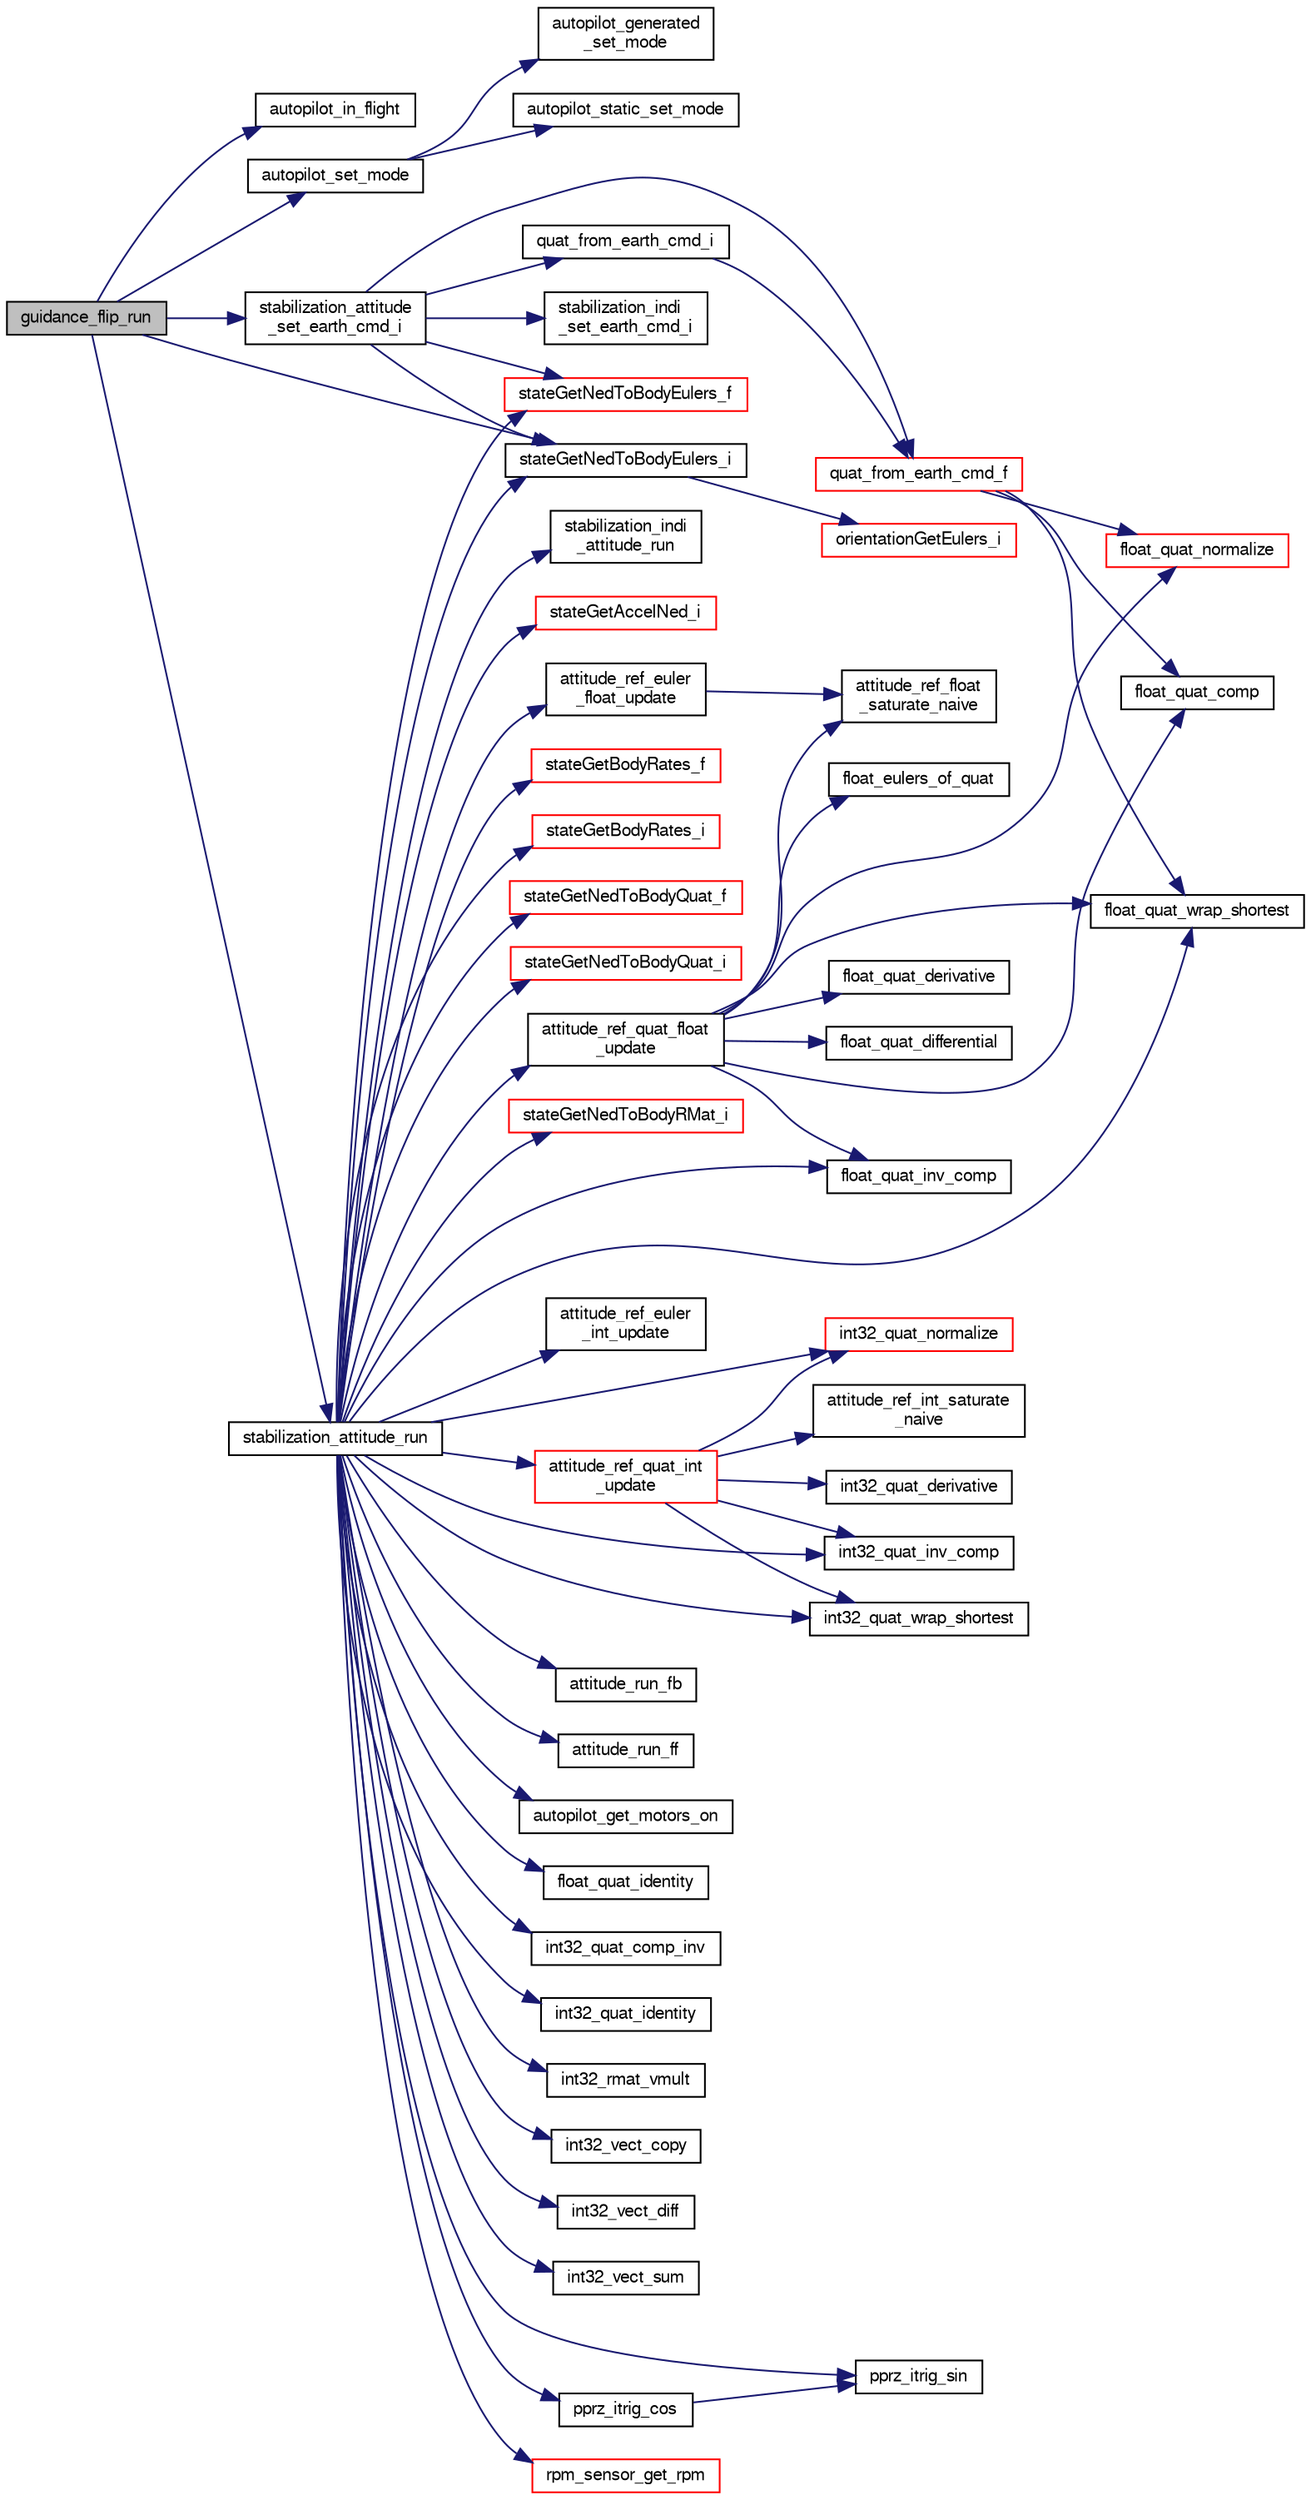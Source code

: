 digraph "guidance_flip_run"
{
  edge [fontname="FreeSans",fontsize="10",labelfontname="FreeSans",labelfontsize="10"];
  node [fontname="FreeSans",fontsize="10",shape=record];
  rankdir="LR";
  Node1 [label="guidance_flip_run",height=0.2,width=0.4,color="black", fillcolor="grey75", style="filled", fontcolor="black"];
  Node1 -> Node2 [color="midnightblue",fontsize="10",style="solid",fontname="FreeSans"];
  Node2 [label="autopilot_in_flight",height=0.2,width=0.4,color="black", fillcolor="white", style="filled",URL="$autopilot_8c.html#aa0968d46fbee148348a7e062afac69a6",tooltip="get in_flight flag "];
  Node1 -> Node3 [color="midnightblue",fontsize="10",style="solid",fontname="FreeSans"];
  Node3 [label="autopilot_set_mode",height=0.2,width=0.4,color="black", fillcolor="white", style="filled",URL="$autopilot_8c.html#a1b657630df5b70390e96f4964390210a",tooltip="set autopilot mode "];
  Node3 -> Node4 [color="midnightblue",fontsize="10",style="solid",fontname="FreeSans"];
  Node4 [label="autopilot_generated\l_set_mode",height=0.2,width=0.4,color="black", fillcolor="white", style="filled",URL="$fixedwing_2autopilot__generated_8c.html#a2a352534b34a60927d75719902d2cffc"];
  Node3 -> Node5 [color="midnightblue",fontsize="10",style="solid",fontname="FreeSans"];
  Node5 [label="autopilot_static_set_mode",height=0.2,width=0.4,color="black", fillcolor="white", style="filled",URL="$fixedwing_2autopilot__static_8c.html#af7eb08dcaaeb9f55fe1b77230b0e78c3"];
  Node1 -> Node6 [color="midnightblue",fontsize="10",style="solid",fontname="FreeSans"];
  Node6 [label="stabilization_attitude_run",height=0.2,width=0.4,color="black", fillcolor="white", style="filled",URL="$rotorcraft_2stabilization_2stabilization__attitude_8h.html#add1138c9aae1adaafdb42ddf2f0c039a"];
  Node6 -> Node7 [color="midnightblue",fontsize="10",style="solid",fontname="FreeSans"];
  Node7 [label="attitude_ref_euler\l_float_update",height=0.2,width=0.4,color="black", fillcolor="white", style="filled",URL="$stabilization__attitude__ref__euler__float_8c.html#aa06a66885cd25a47ac9efc8664f29f0a"];
  Node7 -> Node8 [color="midnightblue",fontsize="10",style="solid",fontname="FreeSans"];
  Node8 [label="attitude_ref_float\l_saturate_naive",height=0.2,width=0.4,color="black", fillcolor="white", style="filled",URL="$attitude__ref__saturate__naive_8h.html#aa0f93b3e44169518f24759b497a97275"];
  Node6 -> Node9 [color="midnightblue",fontsize="10",style="solid",fontname="FreeSans"];
  Node9 [label="attitude_ref_euler\l_int_update",height=0.2,width=0.4,color="black", fillcolor="white", style="filled",URL="$stabilization__attitude__ref__euler__int_8c.html#a041606d24b535f7020178ae487e069d5",tooltip="Propagate reference model. "];
  Node6 -> Node10 [color="midnightblue",fontsize="10",style="solid",fontname="FreeSans"];
  Node10 [label="attitude_ref_quat_float\l_update",height=0.2,width=0.4,color="black", fillcolor="white", style="filled",URL="$stabilization__attitude__ref__quat__float_8c.html#a6246617981d4269af34291dafdd9f1e3"];
  Node10 -> Node11 [color="midnightblue",fontsize="10",style="solid",fontname="FreeSans"];
  Node11 [label="float_quat_derivative",height=0.2,width=0.4,color="black", fillcolor="white", style="filled",URL="$group__math__algebra__float.html#gaf9863ba4e0718dd826af1bf1bf891aaa",tooltip="Quaternion derivative from rotational velocity. "];
  Node10 -> Node12 [color="midnightblue",fontsize="10",style="solid",fontname="FreeSans"];
  Node12 [label="float_quat_differential",height=0.2,width=0.4,color="black", fillcolor="white", style="filled",URL="$group__math__algebra__float.html#gaf1db25a69e0a8c04c7a9987a4455d164",tooltip="Delta rotation quaternion with constant angular rates. "];
  Node10 -> Node13 [color="midnightblue",fontsize="10",style="solid",fontname="FreeSans"];
  Node13 [label="float_quat_comp",height=0.2,width=0.4,color="black", fillcolor="white", style="filled",URL="$group__math__algebra__float.html#gaf182e4cea0a80278a3b2856331095ff6",tooltip="Composition (multiplication) of two quaternions. "];
  Node10 -> Node14 [color="midnightblue",fontsize="10",style="solid",fontname="FreeSans"];
  Node14 [label="float_quat_normalize",height=0.2,width=0.4,color="red", fillcolor="white", style="filled",URL="$group__math__algebra__float.html#ga010393da7c94f197d0161a0071862041"];
  Node10 -> Node15 [color="midnightblue",fontsize="10",style="solid",fontname="FreeSans"];
  Node15 [label="float_quat_inv_comp",height=0.2,width=0.4,color="black", fillcolor="white", style="filled",URL="$group__math__algebra__float.html#ga2784b8b78ffff045ebb867a4198eb349",tooltip="Composition (multiplication) of two quaternions. "];
  Node10 -> Node16 [color="midnightblue",fontsize="10",style="solid",fontname="FreeSans"];
  Node16 [label="float_quat_wrap_shortest",height=0.2,width=0.4,color="black", fillcolor="white", style="filled",URL="$group__math__algebra__float.html#ga8c87c4af5df3d13c6eb0bd8b8e97721a"];
  Node10 -> Node8 [color="midnightblue",fontsize="10",style="solid",fontname="FreeSans"];
  Node10 -> Node17 [color="midnightblue",fontsize="10",style="solid",fontname="FreeSans"];
  Node17 [label="float_eulers_of_quat",height=0.2,width=0.4,color="black", fillcolor="white", style="filled",URL="$group__math__algebra__float.html#gacd48accfe6eaac320b0d651d894e1db8",tooltip="euler rotation &#39;ZYX&#39; "];
  Node6 -> Node18 [color="midnightblue",fontsize="10",style="solid",fontname="FreeSans"];
  Node18 [label="attitude_ref_quat_int\l_update",height=0.2,width=0.4,color="red", fillcolor="white", style="filled",URL="$stabilization__attitude__ref__quat__int_8c.html#a20f0b5f27a66365eac7b4ed8af49960c",tooltip="Propagate reference. "];
  Node18 -> Node19 [color="midnightblue",fontsize="10",style="solid",fontname="FreeSans"];
  Node19 [label="int32_quat_derivative",height=0.2,width=0.4,color="black", fillcolor="white", style="filled",URL="$group__math__algebra__int.html#ga90e7e0443a18285afae399ee6fdfe29e",tooltip="Quaternion derivative from rotational velocity. "];
  Node18 -> Node20 [color="midnightblue",fontsize="10",style="solid",fontname="FreeSans"];
  Node20 [label="int32_quat_normalize",height=0.2,width=0.4,color="red", fillcolor="white", style="filled",URL="$group__math__algebra__int.html#ga00267cacb602945fc6cfb054492460fa",tooltip="normalize a quaternion inplace "];
  Node18 -> Node21 [color="midnightblue",fontsize="10",style="solid",fontname="FreeSans"];
  Node21 [label="int32_quat_inv_comp",height=0.2,width=0.4,color="black", fillcolor="white", style="filled",URL="$group__math__algebra__int.html#gae4cd7dd8ca63cfe3aed0eb7c3857ac9a",tooltip="Composition (multiplication) of two quaternions. "];
  Node18 -> Node22 [color="midnightblue",fontsize="10",style="solid",fontname="FreeSans"];
  Node22 [label="int32_quat_wrap_shortest",height=0.2,width=0.4,color="black", fillcolor="white", style="filled",URL="$group__math__algebra__int.html#ga7af214127cdc156466db26fd3497ce84"];
  Node18 -> Node23 [color="midnightblue",fontsize="10",style="solid",fontname="FreeSans"];
  Node23 [label="attitude_ref_int_saturate\l_naive",height=0.2,width=0.4,color="black", fillcolor="white", style="filled",URL="$attitude__ref__saturate__naive_8h.html#aa1855c3eb78fd1895bb5306acd70ba17"];
  Node6 -> Node24 [color="midnightblue",fontsize="10",style="solid",fontname="FreeSans"];
  Node24 [label="attitude_run_fb",height=0.2,width=0.4,color="black", fillcolor="white", style="filled",URL="$stabilization__attitude__quat__float_8c.html#abcf3f74ddd37dcf51e0df255d22c4a23"];
  Node6 -> Node25 [color="midnightblue",fontsize="10",style="solid",fontname="FreeSans"];
  Node25 [label="attitude_run_ff",height=0.2,width=0.4,color="black", fillcolor="white", style="filled",URL="$stabilization__attitude__quat__float_8c.html#a112d2235c054e7eadd1659fa0a78e4f4"];
  Node6 -> Node26 [color="midnightblue",fontsize="10",style="solid",fontname="FreeSans"];
  Node26 [label="autopilot_get_motors_on",height=0.2,width=0.4,color="black", fillcolor="white", style="filled",URL="$autopilot_8c.html#a6b52f0f9cd2cbf420a77029513ea6f35",tooltip="get motors status "];
  Node6 -> Node27 [color="midnightblue",fontsize="10",style="solid",fontname="FreeSans"];
  Node27 [label="float_quat_identity",height=0.2,width=0.4,color="black", fillcolor="white", style="filled",URL="$group__math__algebra__float.html#ga0f036208343a764a0c1616264dbe31ca",tooltip="initialises a quaternion to identity "];
  Node6 -> Node15 [color="midnightblue",fontsize="10",style="solid",fontname="FreeSans"];
  Node6 -> Node16 [color="midnightblue",fontsize="10",style="solid",fontname="FreeSans"];
  Node6 -> Node28 [color="midnightblue",fontsize="10",style="solid",fontname="FreeSans"];
  Node28 [label="int32_quat_comp_inv",height=0.2,width=0.4,color="black", fillcolor="white", style="filled",URL="$group__math__algebra__int.html#ga6102185fc581099e1e256c3df37fd08d",tooltip="Composition (multiplication) of two quaternions. "];
  Node6 -> Node29 [color="midnightblue",fontsize="10",style="solid",fontname="FreeSans"];
  Node29 [label="int32_quat_identity",height=0.2,width=0.4,color="black", fillcolor="white", style="filled",URL="$group__math__algebra__int.html#ga698f3fc474f66517868238f6f6b08fca",tooltip="initialises a quaternion to identity "];
  Node6 -> Node21 [color="midnightblue",fontsize="10",style="solid",fontname="FreeSans"];
  Node6 -> Node20 [color="midnightblue",fontsize="10",style="solid",fontname="FreeSans"];
  Node6 -> Node22 [color="midnightblue",fontsize="10",style="solid",fontname="FreeSans"];
  Node6 -> Node30 [color="midnightblue",fontsize="10",style="solid",fontname="FreeSans"];
  Node30 [label="int32_rmat_vmult",height=0.2,width=0.4,color="black", fillcolor="white", style="filled",URL="$group__math__algebra__int.html#ga6298f55d272675b9b71dcb3fcbcf4a8a",tooltip="rotate 3D vector by rotation matrix. "];
  Node6 -> Node31 [color="midnightblue",fontsize="10",style="solid",fontname="FreeSans"];
  Node31 [label="int32_vect_copy",height=0.2,width=0.4,color="black", fillcolor="white", style="filled",URL="$group__math__algebra__int.html#gacfc26794de76e31720d5c9252474de9e",tooltip="a = b "];
  Node6 -> Node32 [color="midnightblue",fontsize="10",style="solid",fontname="FreeSans"];
  Node32 [label="int32_vect_diff",height=0.2,width=0.4,color="black", fillcolor="white", style="filled",URL="$group__math__algebra__int.html#ga8bcf9ab6539a0f247684f9ccd83fe492",tooltip="o = a - b "];
  Node6 -> Node33 [color="midnightblue",fontsize="10",style="solid",fontname="FreeSans"];
  Node33 [label="int32_vect_sum",height=0.2,width=0.4,color="black", fillcolor="white", style="filled",URL="$group__math__algebra__int.html#ga113549f173dc15cbeafbb1cb2092f2b3",tooltip="o = a + b "];
  Node6 -> Node34 [color="midnightblue",fontsize="10",style="solid",fontname="FreeSans"];
  Node34 [label="pprz_itrig_cos",height=0.2,width=0.4,color="black", fillcolor="white", style="filled",URL="$pprz__trig__int_8c.html#a728b04d5a78d866cd79c86b0c3c6c5a0"];
  Node34 -> Node35 [color="midnightblue",fontsize="10",style="solid",fontname="FreeSans"];
  Node35 [label="pprz_itrig_sin",height=0.2,width=0.4,color="black", fillcolor="white", style="filled",URL="$pprz__trig__int_8c.html#aab62d96cc0a5f76ed59b60d27332d663"];
  Node6 -> Node35 [color="midnightblue",fontsize="10",style="solid",fontname="FreeSans"];
  Node6 -> Node36 [color="midnightblue",fontsize="10",style="solid",fontname="FreeSans"];
  Node36 [label="rpm_sensor_get_rpm",height=0.2,width=0.4,color="red", fillcolor="white", style="filled",URL="$rpm__sensor_8c.html#a9a1ae07808a3f9b217e667660e4fd41a"];
  Node6 -> Node37 [color="midnightblue",fontsize="10",style="solid",fontname="FreeSans"];
  Node37 [label="stabilization_indi\l_attitude_run",height=0.2,width=0.4,color="black", fillcolor="white", style="filled",URL="$stabilization__indi_8c.html#a32497fd2d2c56c87a83bddb1f7b62fa8"];
  Node6 -> Node38 [color="midnightblue",fontsize="10",style="solid",fontname="FreeSans"];
  Node38 [label="stateGetAccelNed_i",height=0.2,width=0.4,color="red", fillcolor="white", style="filled",URL="$group__state__acceleration.html#gab55b482bd9fe875141bafd34beda8bb4",tooltip="Get acceleration in NED coordinates (int). "];
  Node6 -> Node39 [color="midnightblue",fontsize="10",style="solid",fontname="FreeSans"];
  Node39 [label="stateGetBodyRates_f",height=0.2,width=0.4,color="red", fillcolor="white", style="filled",URL="$group__state__rate.html#ga086f10e8804f8e95ace9a2b1cd26a66c",tooltip="Get vehicle body angular rate (float). "];
  Node6 -> Node40 [color="midnightblue",fontsize="10",style="solid",fontname="FreeSans"];
  Node40 [label="stateGetBodyRates_i",height=0.2,width=0.4,color="red", fillcolor="white", style="filled",URL="$group__state__rate.html#ga3fc058302e6f40bf0b8797ca9a7ed60f",tooltip="Get vehicle body angular rate (int). "];
  Node6 -> Node41 [color="midnightblue",fontsize="10",style="solid",fontname="FreeSans"];
  Node41 [label="stateGetNedToBodyEulers_f",height=0.2,width=0.4,color="red", fillcolor="white", style="filled",URL="$group__state__attitude.html#ga9a5e6bac6e7d78e1b33430e73344615b",tooltip="Get vehicle body attitude euler angles (float). "];
  Node6 -> Node42 [color="midnightblue",fontsize="10",style="solid",fontname="FreeSans"];
  Node42 [label="stateGetNedToBodyEulers_i",height=0.2,width=0.4,color="black", fillcolor="white", style="filled",URL="$group__state__attitude.html#ga5ae8778366c1fad669189cb2def40792",tooltip="Get vehicle body attitude euler angles (int). "];
  Node42 -> Node43 [color="midnightblue",fontsize="10",style="solid",fontname="FreeSans"];
  Node43 [label="orientationGetEulers_i",height=0.2,width=0.4,color="red", fillcolor="white", style="filled",URL="$group__math__orientation__representation.html#gae05f220bbbdaafcbe11bc2d1fb622f39",tooltip="Get vehicle body attitude euler angles (int). "];
  Node6 -> Node44 [color="midnightblue",fontsize="10",style="solid",fontname="FreeSans"];
  Node44 [label="stateGetNedToBodyQuat_f",height=0.2,width=0.4,color="red", fillcolor="white", style="filled",URL="$group__state__attitude.html#gae03bd8f94b7150506835b77060b73311",tooltip="Get vehicle body attitude quaternion (float). "];
  Node6 -> Node45 [color="midnightblue",fontsize="10",style="solid",fontname="FreeSans"];
  Node45 [label="stateGetNedToBodyQuat_i",height=0.2,width=0.4,color="red", fillcolor="white", style="filled",URL="$group__state__attitude.html#ga28e5de0a4822cabcfe8350e2343111ce",tooltip="Get vehicle body attitude quaternion (int). "];
  Node6 -> Node46 [color="midnightblue",fontsize="10",style="solid",fontname="FreeSans"];
  Node46 [label="stateGetNedToBodyRMat_i",height=0.2,width=0.4,color="red", fillcolor="white", style="filled",URL="$group__state__attitude.html#ga7c541b9b2e6231ac9a11a9e21562a5b3",tooltip="Get vehicle body attitude rotation matrix (int). "];
  Node1 -> Node47 [color="midnightblue",fontsize="10",style="solid",fontname="FreeSans"];
  Node47 [label="stabilization_attitude\l_set_earth_cmd_i",height=0.2,width=0.4,color="black", fillcolor="white", style="filled",URL="$rotorcraft_2stabilization_2stabilization__attitude_8h.html#ada3ef183c206d08fd0a902adc118f542"];
  Node47 -> Node48 [color="midnightblue",fontsize="10",style="solid",fontname="FreeSans"];
  Node48 [label="quat_from_earth_cmd_f",height=0.2,width=0.4,color="red", fillcolor="white", style="filled",URL="$stabilization__attitude__quat__transformations_8c.html#a875d6ee5cde39474c4ce13dd340cb262"];
  Node48 -> Node13 [color="midnightblue",fontsize="10",style="solid",fontname="FreeSans"];
  Node48 -> Node14 [color="midnightblue",fontsize="10",style="solid",fontname="FreeSans"];
  Node48 -> Node16 [color="midnightblue",fontsize="10",style="solid",fontname="FreeSans"];
  Node47 -> Node49 [color="midnightblue",fontsize="10",style="solid",fontname="FreeSans"];
  Node49 [label="quat_from_earth_cmd_i",height=0.2,width=0.4,color="black", fillcolor="white", style="filled",URL="$stabilization__attitude__quat__transformations_8c.html#acfb3bfa8af4aebad848717cd26aa78ee"];
  Node49 -> Node48 [color="midnightblue",fontsize="10",style="solid",fontname="FreeSans"];
  Node47 -> Node50 [color="midnightblue",fontsize="10",style="solid",fontname="FreeSans"];
  Node50 [label="stabilization_indi\l_set_earth_cmd_i",height=0.2,width=0.4,color="black", fillcolor="white", style="filled",URL="$stabilization__indi_8c.html#a487bd4ac66f844d9d1adfb696f950604"];
  Node47 -> Node41 [color="midnightblue",fontsize="10",style="solid",fontname="FreeSans"];
  Node47 -> Node42 [color="midnightblue",fontsize="10",style="solid",fontname="FreeSans"];
  Node1 -> Node42 [color="midnightblue",fontsize="10",style="solid",fontname="FreeSans"];
}
